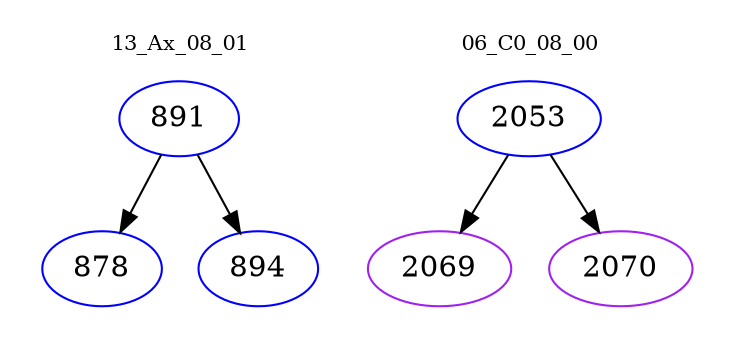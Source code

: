 digraph{
subgraph cluster_0 {
color = white
label = "13_Ax_08_01";
fontsize=10;
T0_891 [label="891", color="blue"]
T0_891 -> T0_878 [color="black"]
T0_878 [label="878", color="blue"]
T0_891 -> T0_894 [color="black"]
T0_894 [label="894", color="blue"]
}
subgraph cluster_1 {
color = white
label = "06_C0_08_00";
fontsize=10;
T1_2053 [label="2053", color="blue"]
T1_2053 -> T1_2069 [color="black"]
T1_2069 [label="2069", color="purple"]
T1_2053 -> T1_2070 [color="black"]
T1_2070 [label="2070", color="purple"]
}
}
